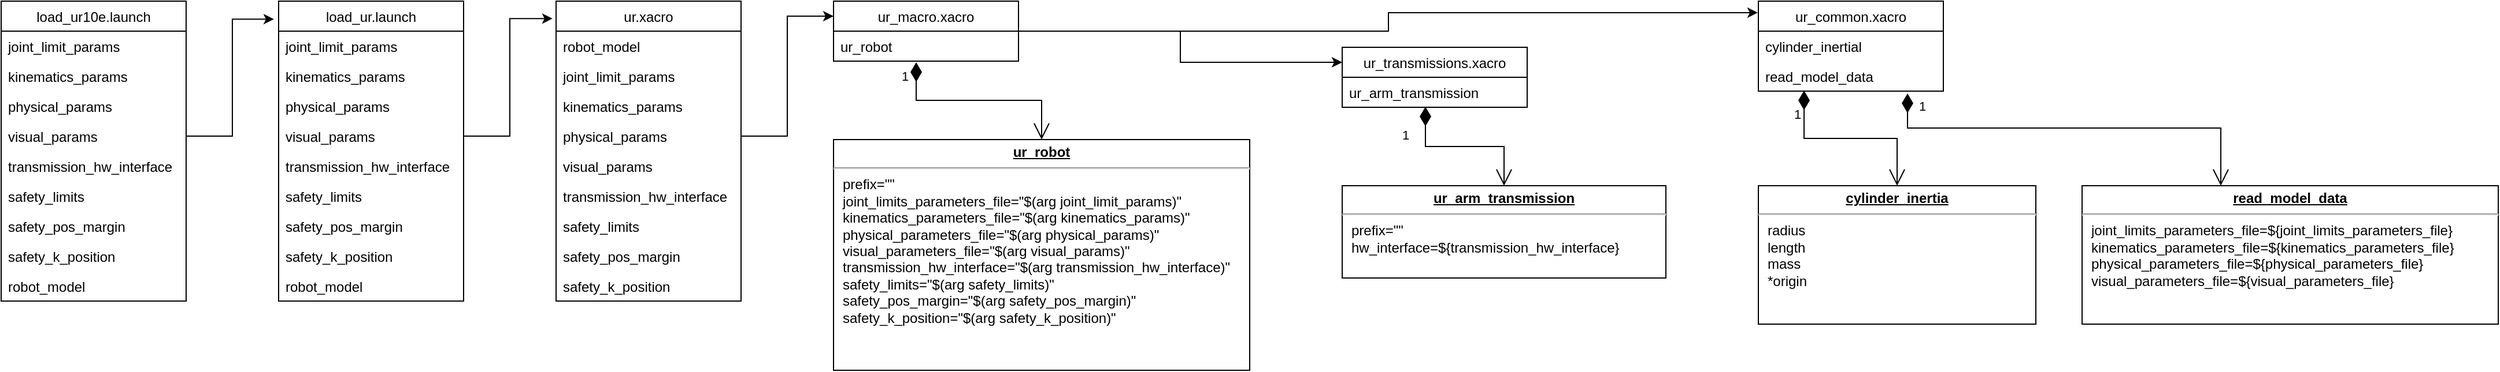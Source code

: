 <mxfile version="15.8.7" type="device"><diagram id="FghyWusKuTF-I8JB6U2O" name="Page-1"><mxGraphModel dx="1038" dy="737" grid="1" gridSize="10" guides="1" tooltips="1" connect="1" arrows="1" fold="1" page="1" pageScale="1" pageWidth="1169" pageHeight="827" math="0" shadow="0"><root><mxCell id="0"/><mxCell id="1" parent="0"/><mxCell id="cJe6y3P10iSC4yOPeA2D-1" value="load_ur10e.launch" style="swimlane;fontStyle=0;childLayout=stackLayout;horizontal=1;startSize=26;fillColor=none;horizontalStack=0;resizeParent=1;resizeParentMax=0;resizeLast=0;collapsible=1;marginBottom=0;" vertex="1" parent="1"><mxGeometry x="40" y="40" width="160" height="260" as="geometry"/></mxCell><mxCell id="cJe6y3P10iSC4yOPeA2D-2" value="joint_limit_params" style="text;strokeColor=none;fillColor=none;align=left;verticalAlign=top;spacingLeft=4;spacingRight=4;overflow=hidden;rotatable=0;points=[[0,0.5],[1,0.5]];portConstraint=eastwest;" vertex="1" parent="cJe6y3P10iSC4yOPeA2D-1"><mxGeometry y="26" width="160" height="26" as="geometry"/></mxCell><mxCell id="cJe6y3P10iSC4yOPeA2D-3" value="kinematics_params" style="text;strokeColor=none;fillColor=none;align=left;verticalAlign=top;spacingLeft=4;spacingRight=4;overflow=hidden;rotatable=0;points=[[0,0.5],[1,0.5]];portConstraint=eastwest;" vertex="1" parent="cJe6y3P10iSC4yOPeA2D-1"><mxGeometry y="52" width="160" height="26" as="geometry"/></mxCell><mxCell id="cJe6y3P10iSC4yOPeA2D-4" value="physical_params" style="text;strokeColor=none;fillColor=none;align=left;verticalAlign=top;spacingLeft=4;spacingRight=4;overflow=hidden;rotatable=0;points=[[0,0.5],[1,0.5]];portConstraint=eastwest;" vertex="1" parent="cJe6y3P10iSC4yOPeA2D-1"><mxGeometry y="78" width="160" height="26" as="geometry"/></mxCell><mxCell id="cJe6y3P10iSC4yOPeA2D-5" value="visual_params" style="text;strokeColor=none;fillColor=none;align=left;verticalAlign=top;spacingLeft=4;spacingRight=4;overflow=hidden;rotatable=0;points=[[0,0.5],[1,0.5]];portConstraint=eastwest;" vertex="1" parent="cJe6y3P10iSC4yOPeA2D-1"><mxGeometry y="104" width="160" height="26" as="geometry"/></mxCell><mxCell id="cJe6y3P10iSC4yOPeA2D-6" value="transmission_hw_interface" style="text;strokeColor=none;fillColor=none;align=left;verticalAlign=top;spacingLeft=4;spacingRight=4;overflow=hidden;rotatable=0;points=[[0,0.5],[1,0.5]];portConstraint=eastwest;" vertex="1" parent="cJe6y3P10iSC4yOPeA2D-1"><mxGeometry y="130" width="160" height="26" as="geometry"/></mxCell><mxCell id="cJe6y3P10iSC4yOPeA2D-7" value="safety_limits" style="text;strokeColor=none;fillColor=none;align=left;verticalAlign=top;spacingLeft=4;spacingRight=4;overflow=hidden;rotatable=0;points=[[0,0.5],[1,0.5]];portConstraint=eastwest;" vertex="1" parent="cJe6y3P10iSC4yOPeA2D-1"><mxGeometry y="156" width="160" height="26" as="geometry"/></mxCell><mxCell id="cJe6y3P10iSC4yOPeA2D-8" value="safety_pos_margin" style="text;strokeColor=none;fillColor=none;align=left;verticalAlign=top;spacingLeft=4;spacingRight=4;overflow=hidden;rotatable=0;points=[[0,0.5],[1,0.5]];portConstraint=eastwest;" vertex="1" parent="cJe6y3P10iSC4yOPeA2D-1"><mxGeometry y="182" width="160" height="26" as="geometry"/></mxCell><mxCell id="cJe6y3P10iSC4yOPeA2D-9" value="safety_k_position" style="text;strokeColor=none;fillColor=none;align=left;verticalAlign=top;spacingLeft=4;spacingRight=4;overflow=hidden;rotatable=0;points=[[0,0.5],[1,0.5]];portConstraint=eastwest;" vertex="1" parent="cJe6y3P10iSC4yOPeA2D-1"><mxGeometry y="208" width="160" height="26" as="geometry"/></mxCell><mxCell id="cJe6y3P10iSC4yOPeA2D-10" value="robot_model" style="text;strokeColor=none;fillColor=none;align=left;verticalAlign=top;spacingLeft=4;spacingRight=4;overflow=hidden;rotatable=0;points=[[0,0.5],[1,0.5]];portConstraint=eastwest;" vertex="1" parent="cJe6y3P10iSC4yOPeA2D-1"><mxGeometry y="234" width="160" height="26" as="geometry"/></mxCell><mxCell id="cJe6y3P10iSC4yOPeA2D-11" value="load_ur.launch" style="swimlane;fontStyle=0;childLayout=stackLayout;horizontal=1;startSize=26;fillColor=none;horizontalStack=0;resizeParent=1;resizeParentMax=0;resizeLast=0;collapsible=1;marginBottom=0;" vertex="1" parent="1"><mxGeometry x="280" y="40" width="160" height="260" as="geometry"/></mxCell><mxCell id="cJe6y3P10iSC4yOPeA2D-12" value="joint_limit_params" style="text;strokeColor=none;fillColor=none;align=left;verticalAlign=top;spacingLeft=4;spacingRight=4;overflow=hidden;rotatable=0;points=[[0,0.5],[1,0.5]];portConstraint=eastwest;" vertex="1" parent="cJe6y3P10iSC4yOPeA2D-11"><mxGeometry y="26" width="160" height="26" as="geometry"/></mxCell><mxCell id="cJe6y3P10iSC4yOPeA2D-13" value="kinematics_params" style="text;strokeColor=none;fillColor=none;align=left;verticalAlign=top;spacingLeft=4;spacingRight=4;overflow=hidden;rotatable=0;points=[[0,0.5],[1,0.5]];portConstraint=eastwest;" vertex="1" parent="cJe6y3P10iSC4yOPeA2D-11"><mxGeometry y="52" width="160" height="26" as="geometry"/></mxCell><mxCell id="cJe6y3P10iSC4yOPeA2D-14" value="physical_params" style="text;strokeColor=none;fillColor=none;align=left;verticalAlign=top;spacingLeft=4;spacingRight=4;overflow=hidden;rotatable=0;points=[[0,0.5],[1,0.5]];portConstraint=eastwest;" vertex="1" parent="cJe6y3P10iSC4yOPeA2D-11"><mxGeometry y="78" width="160" height="26" as="geometry"/></mxCell><mxCell id="cJe6y3P10iSC4yOPeA2D-15" value="visual_params" style="text;strokeColor=none;fillColor=none;align=left;verticalAlign=top;spacingLeft=4;spacingRight=4;overflow=hidden;rotatable=0;points=[[0,0.5],[1,0.5]];portConstraint=eastwest;" vertex="1" parent="cJe6y3P10iSC4yOPeA2D-11"><mxGeometry y="104" width="160" height="26" as="geometry"/></mxCell><mxCell id="cJe6y3P10iSC4yOPeA2D-16" value="transmission_hw_interface" style="text;strokeColor=none;fillColor=none;align=left;verticalAlign=top;spacingLeft=4;spacingRight=4;overflow=hidden;rotatable=0;points=[[0,0.5],[1,0.5]];portConstraint=eastwest;" vertex="1" parent="cJe6y3P10iSC4yOPeA2D-11"><mxGeometry y="130" width="160" height="26" as="geometry"/></mxCell><mxCell id="cJe6y3P10iSC4yOPeA2D-17" value="safety_limits" style="text;strokeColor=none;fillColor=none;align=left;verticalAlign=top;spacingLeft=4;spacingRight=4;overflow=hidden;rotatable=0;points=[[0,0.5],[1,0.5]];portConstraint=eastwest;" vertex="1" parent="cJe6y3P10iSC4yOPeA2D-11"><mxGeometry y="156" width="160" height="26" as="geometry"/></mxCell><mxCell id="cJe6y3P10iSC4yOPeA2D-18" value="safety_pos_margin" style="text;strokeColor=none;fillColor=none;align=left;verticalAlign=top;spacingLeft=4;spacingRight=4;overflow=hidden;rotatable=0;points=[[0,0.5],[1,0.5]];portConstraint=eastwest;" vertex="1" parent="cJe6y3P10iSC4yOPeA2D-11"><mxGeometry y="182" width="160" height="26" as="geometry"/></mxCell><mxCell id="cJe6y3P10iSC4yOPeA2D-19" value="safety_k_position" style="text;strokeColor=none;fillColor=none;align=left;verticalAlign=top;spacingLeft=4;spacingRight=4;overflow=hidden;rotatable=0;points=[[0,0.5],[1,0.5]];portConstraint=eastwest;" vertex="1" parent="cJe6y3P10iSC4yOPeA2D-11"><mxGeometry y="208" width="160" height="26" as="geometry"/></mxCell><mxCell id="cJe6y3P10iSC4yOPeA2D-20" value="robot_model" style="text;strokeColor=none;fillColor=none;align=left;verticalAlign=top;spacingLeft=4;spacingRight=4;overflow=hidden;rotatable=0;points=[[0,0.5],[1,0.5]];portConstraint=eastwest;" vertex="1" parent="cJe6y3P10iSC4yOPeA2D-11"><mxGeometry y="234" width="160" height="26" as="geometry"/></mxCell><mxCell id="cJe6y3P10iSC4yOPeA2D-22" value="ur.xacro" style="swimlane;fontStyle=0;childLayout=stackLayout;horizontal=1;startSize=26;fillColor=none;horizontalStack=0;resizeParent=1;resizeParentMax=0;resizeLast=0;collapsible=1;marginBottom=0;" vertex="1" parent="1"><mxGeometry x="520" y="40" width="160" height="260" as="geometry"/></mxCell><mxCell id="cJe6y3P10iSC4yOPeA2D-23" value="robot_model" style="text;strokeColor=none;fillColor=none;align=left;verticalAlign=top;spacingLeft=4;spacingRight=4;overflow=hidden;rotatable=0;points=[[0,0.5],[1,0.5]];portConstraint=eastwest;" vertex="1" parent="cJe6y3P10iSC4yOPeA2D-22"><mxGeometry y="26" width="160" height="26" as="geometry"/></mxCell><mxCell id="cJe6y3P10iSC4yOPeA2D-24" value="joint_limit_params" style="text;strokeColor=none;fillColor=none;align=left;verticalAlign=top;spacingLeft=4;spacingRight=4;overflow=hidden;rotatable=0;points=[[0,0.5],[1,0.5]];portConstraint=eastwest;" vertex="1" parent="cJe6y3P10iSC4yOPeA2D-22"><mxGeometry y="52" width="160" height="26" as="geometry"/></mxCell><mxCell id="cJe6y3P10iSC4yOPeA2D-25" value="kinematics_params" style="text;strokeColor=none;fillColor=none;align=left;verticalAlign=top;spacingLeft=4;spacingRight=4;overflow=hidden;rotatable=0;points=[[0,0.5],[1,0.5]];portConstraint=eastwest;" vertex="1" parent="cJe6y3P10iSC4yOPeA2D-22"><mxGeometry y="78" width="160" height="26" as="geometry"/></mxCell><mxCell id="cJe6y3P10iSC4yOPeA2D-26" value="physical_params" style="text;strokeColor=none;fillColor=none;align=left;verticalAlign=top;spacingLeft=4;spacingRight=4;overflow=hidden;rotatable=0;points=[[0,0.5],[1,0.5]];portConstraint=eastwest;" vertex="1" parent="cJe6y3P10iSC4yOPeA2D-22"><mxGeometry y="104" width="160" height="26" as="geometry"/></mxCell><mxCell id="cJe6y3P10iSC4yOPeA2D-27" value="visual_params" style="text;strokeColor=none;fillColor=none;align=left;verticalAlign=top;spacingLeft=4;spacingRight=4;overflow=hidden;rotatable=0;points=[[0,0.5],[1,0.5]];portConstraint=eastwest;" vertex="1" parent="cJe6y3P10iSC4yOPeA2D-22"><mxGeometry y="130" width="160" height="26" as="geometry"/></mxCell><mxCell id="cJe6y3P10iSC4yOPeA2D-28" value="transmission_hw_interface" style="text;strokeColor=none;fillColor=none;align=left;verticalAlign=top;spacingLeft=4;spacingRight=4;overflow=hidden;rotatable=0;points=[[0,0.5],[1,0.5]];portConstraint=eastwest;" vertex="1" parent="cJe6y3P10iSC4yOPeA2D-22"><mxGeometry y="156" width="160" height="26" as="geometry"/></mxCell><mxCell id="cJe6y3P10iSC4yOPeA2D-29" value="safety_limits" style="text;strokeColor=none;fillColor=none;align=left;verticalAlign=top;spacingLeft=4;spacingRight=4;overflow=hidden;rotatable=0;points=[[0,0.5],[1,0.5]];portConstraint=eastwest;" vertex="1" parent="cJe6y3P10iSC4yOPeA2D-22"><mxGeometry y="182" width="160" height="26" as="geometry"/></mxCell><mxCell id="cJe6y3P10iSC4yOPeA2D-30" value="safety_pos_margin" style="text;strokeColor=none;fillColor=none;align=left;verticalAlign=top;spacingLeft=4;spacingRight=4;overflow=hidden;rotatable=0;points=[[0,0.5],[1,0.5]];portConstraint=eastwest;" vertex="1" parent="cJe6y3P10iSC4yOPeA2D-22"><mxGeometry y="208" width="160" height="26" as="geometry"/></mxCell><mxCell id="cJe6y3P10iSC4yOPeA2D-31" value="safety_k_position" style="text;strokeColor=none;fillColor=none;align=left;verticalAlign=top;spacingLeft=4;spacingRight=4;overflow=hidden;rotatable=0;points=[[0,0.5],[1,0.5]];portConstraint=eastwest;" vertex="1" parent="cJe6y3P10iSC4yOPeA2D-22"><mxGeometry y="234" width="160" height="26" as="geometry"/></mxCell><mxCell id="cJe6y3P10iSC4yOPeA2D-61" style="edgeStyle=orthogonalEdgeStyle;rounded=0;orthogonalLoop=1;jettySize=auto;html=1;entryX=0;entryY=0.25;entryDx=0;entryDy=0;" edge="1" parent="1" source="cJe6y3P10iSC4yOPeA2D-34" target="cJe6y3P10iSC4yOPeA2D-52"><mxGeometry relative="1" as="geometry"/></mxCell><mxCell id="cJe6y3P10iSC4yOPeA2D-62" style="edgeStyle=orthogonalEdgeStyle;rounded=0;orthogonalLoop=1;jettySize=auto;html=1;entryX=-0.003;entryY=0.128;entryDx=0;entryDy=0;entryPerimeter=0;" edge="1" parent="1" source="cJe6y3P10iSC4yOPeA2D-34" target="cJe6y3P10iSC4yOPeA2D-54"><mxGeometry relative="1" as="geometry"/></mxCell><mxCell id="cJe6y3P10iSC4yOPeA2D-34" value="ur_macro.xacro" style="swimlane;fontStyle=0;childLayout=stackLayout;horizontal=1;startSize=26;fillColor=none;horizontalStack=0;resizeParent=1;resizeParentMax=0;resizeLast=0;collapsible=1;marginBottom=0;" vertex="1" parent="1"><mxGeometry x="760" y="40" width="160" height="52" as="geometry"/></mxCell><mxCell id="cJe6y3P10iSC4yOPeA2D-35" value="ur_robot" style="text;strokeColor=none;fillColor=none;align=left;verticalAlign=top;spacingLeft=4;spacingRight=4;overflow=hidden;rotatable=0;points=[[0,0.5],[1,0.5]];portConstraint=eastwest;" vertex="1" parent="cJe6y3P10iSC4yOPeA2D-34"><mxGeometry y="26" width="160" height="26" as="geometry"/></mxCell><mxCell id="cJe6y3P10iSC4yOPeA2D-44" value="&lt;p style=&quot;margin: 0px ; margin-top: 4px ; text-align: center ; text-decoration: underline&quot;&gt;&lt;b&gt;ur_robot&lt;/b&gt;&lt;/p&gt;&lt;hr&gt;&lt;p style=&quot;margin: 0px ; margin-left: 8px&quot;&gt;prefix=&quot;&quot;&lt;br&gt;joint_limits_parameters_file=&quot;$(arg joint_limit_params)&quot;&lt;br&gt;kinematics_parameters_file=&quot;$(arg kinematics_params)&quot;&lt;/p&gt;&lt;p style=&quot;margin: 0px ; margin-left: 8px&quot;&gt;physical_parameters_file=&quot;$(arg physical_params)&quot;&lt;br&gt;&lt;/p&gt;&lt;p style=&quot;margin: 0px ; margin-left: 8px&quot;&gt;visual_parameters_file=&quot;$(arg visual_params)&quot;&lt;br&gt;&lt;/p&gt;&lt;p style=&quot;margin: 0px ; margin-left: 8px&quot;&gt;transmission_hw_interface=&quot;$(arg transmission_hw_interface)&quot;&lt;br&gt;&lt;/p&gt;&lt;p style=&quot;margin: 0px ; margin-left: 8px&quot;&gt;safety_limits=&quot;$(arg safety_limits)&quot;&lt;br&gt;&lt;/p&gt;&lt;p style=&quot;margin: 0px ; margin-left: 8px&quot;&gt;safety_pos_margin=&quot;$(arg safety_pos_margin)&quot;&lt;br&gt;&lt;/p&gt;&lt;p style=&quot;margin: 0px ; margin-left: 8px&quot;&gt;safety_k_position=&quot;$(arg safety_k_position)&quot;&lt;br&gt;&lt;/p&gt;" style="verticalAlign=top;align=left;overflow=fill;fontSize=12;fontFamily=Helvetica;html=1;" vertex="1" parent="1"><mxGeometry x="760" y="160" width="360" height="200" as="geometry"/></mxCell><mxCell id="cJe6y3P10iSC4yOPeA2D-47" style="edgeStyle=orthogonalEdgeStyle;rounded=0;orthogonalLoop=1;jettySize=auto;html=1;entryX=-0.019;entryY=0.058;entryDx=0;entryDy=0;entryPerimeter=0;" edge="1" parent="1" source="cJe6y3P10iSC4yOPeA2D-15" target="cJe6y3P10iSC4yOPeA2D-22"><mxGeometry relative="1" as="geometry"/></mxCell><mxCell id="cJe6y3P10iSC4yOPeA2D-48" style="edgeStyle=orthogonalEdgeStyle;rounded=0;orthogonalLoop=1;jettySize=auto;html=1;entryX=-0.025;entryY=0.06;entryDx=0;entryDy=0;entryPerimeter=0;" edge="1" parent="1" source="cJe6y3P10iSC4yOPeA2D-5" target="cJe6y3P10iSC4yOPeA2D-11"><mxGeometry relative="1" as="geometry"/></mxCell><mxCell id="cJe6y3P10iSC4yOPeA2D-49" style="edgeStyle=orthogonalEdgeStyle;rounded=0;orthogonalLoop=1;jettySize=auto;html=1;exitX=1;exitY=0.5;exitDx=0;exitDy=0;entryX=0;entryY=0.25;entryDx=0;entryDy=0;" edge="1" parent="1" source="cJe6y3P10iSC4yOPeA2D-26" target="cJe6y3P10iSC4yOPeA2D-34"><mxGeometry relative="1" as="geometry"/></mxCell><mxCell id="cJe6y3P10iSC4yOPeA2D-51" value="1" style="endArrow=open;html=1;endSize=12;startArrow=diamondThin;startSize=14;startFill=1;edgeStyle=orthogonalEdgeStyle;align=left;verticalAlign=bottom;rounded=0;exitX=0.447;exitY=1.038;exitDx=0;exitDy=0;exitPerimeter=0;entryX=0.5;entryY=0;entryDx=0;entryDy=0;" edge="1" parent="1" source="cJe6y3P10iSC4yOPeA2D-35" target="cJe6y3P10iSC4yOPeA2D-44"><mxGeometry x="-0.753" y="-15" relative="1" as="geometry"><mxPoint x="760" y="180" as="sourcePoint"/><mxPoint x="920" y="180" as="targetPoint"/><mxPoint as="offset"/></mxGeometry></mxCell><mxCell id="cJe6y3P10iSC4yOPeA2D-52" value="ur_transmissions.xacro" style="swimlane;fontStyle=0;childLayout=stackLayout;horizontal=1;startSize=26;fillColor=none;horizontalStack=0;resizeParent=1;resizeParentMax=0;resizeLast=0;collapsible=1;marginBottom=0;" vertex="1" parent="1"><mxGeometry x="1200" y="80" width="160" height="52" as="geometry"/></mxCell><mxCell id="cJe6y3P10iSC4yOPeA2D-53" value="ur_arm_transmission" style="text;strokeColor=none;fillColor=none;align=left;verticalAlign=top;spacingLeft=4;spacingRight=4;overflow=hidden;rotatable=0;points=[[0,0.5],[1,0.5]];portConstraint=eastwest;" vertex="1" parent="cJe6y3P10iSC4yOPeA2D-52"><mxGeometry y="26" width="160" height="26" as="geometry"/></mxCell><mxCell id="cJe6y3P10iSC4yOPeA2D-54" value="ur_common.xacro" style="swimlane;fontStyle=0;childLayout=stackLayout;horizontal=1;startSize=26;fillColor=none;horizontalStack=0;resizeParent=1;resizeParentMax=0;resizeLast=0;collapsible=1;marginBottom=0;" vertex="1" parent="1"><mxGeometry x="1560" y="40" width="160" height="78" as="geometry"/></mxCell><mxCell id="cJe6y3P10iSC4yOPeA2D-55" value="cylinder_inertial" style="text;strokeColor=none;fillColor=none;align=left;verticalAlign=top;spacingLeft=4;spacingRight=4;overflow=hidden;rotatable=0;points=[[0,0.5],[1,0.5]];portConstraint=eastwest;" vertex="1" parent="cJe6y3P10iSC4yOPeA2D-54"><mxGeometry y="26" width="160" height="26" as="geometry"/></mxCell><mxCell id="cJe6y3P10iSC4yOPeA2D-59" value="read_model_data" style="text;strokeColor=none;fillColor=none;align=left;verticalAlign=top;spacingLeft=4;spacingRight=4;overflow=hidden;rotatable=0;points=[[0,0.5],[1,0.5]];portConstraint=eastwest;" vertex="1" parent="cJe6y3P10iSC4yOPeA2D-54"><mxGeometry y="52" width="160" height="26" as="geometry"/></mxCell><mxCell id="cJe6y3P10iSC4yOPeA2D-56" value="&lt;p style=&quot;margin: 0px ; margin-top: 4px ; text-align: center ; text-decoration: underline&quot;&gt;&lt;b&gt;ur_arm_transmission&lt;/b&gt;&lt;/p&gt;&lt;hr&gt;&lt;p style=&quot;margin: 0px ; margin-left: 8px&quot;&gt;prefix=&quot;&quot;&lt;/p&gt;&lt;p style=&quot;margin: 0px ; margin-left: 8px&quot;&gt;hw_interface=${transmission_hw_interface}&lt;br&gt;&lt;/p&gt;" style="verticalAlign=top;align=left;overflow=fill;fontSize=12;fontFamily=Helvetica;html=1;" vertex="1" parent="1"><mxGeometry x="1200" y="200" width="280" height="80" as="geometry"/></mxCell><mxCell id="cJe6y3P10iSC4yOPeA2D-57" value="1" style="endArrow=open;html=1;endSize=12;startArrow=diamondThin;startSize=14;startFill=1;edgeStyle=orthogonalEdgeStyle;align=left;verticalAlign=bottom;rounded=0;exitX=0.45;exitY=0.981;exitDx=0;exitDy=0;exitPerimeter=0;" edge="1" parent="1" source="cJe6y3P10iSC4yOPeA2D-53" target="cJe6y3P10iSC4yOPeA2D-56"><mxGeometry x="-0.516" y="-22" relative="1" as="geometry"><mxPoint x="1030" y="310" as="sourcePoint"/><mxPoint x="1190" y="310" as="targetPoint"/><mxPoint as="offset"/></mxGeometry></mxCell><mxCell id="cJe6y3P10iSC4yOPeA2D-58" value="&lt;p style=&quot;margin: 0px ; margin-top: 4px ; text-align: center ; text-decoration: underline&quot;&gt;&lt;b&gt;cylinder_inertia&lt;/b&gt;&lt;/p&gt;&lt;hr&gt;&lt;p style=&quot;margin: 0px ; margin-left: 8px&quot;&gt;radius&lt;/p&gt;&lt;p style=&quot;margin: 0px ; margin-left: 8px&quot;&gt;length&lt;br&gt;&lt;/p&gt;&lt;p style=&quot;margin: 0px ; margin-left: 8px&quot;&gt;mass&lt;br&gt;&lt;/p&gt;&lt;p style=&quot;margin: 0px ; margin-left: 8px&quot;&gt;*origin&lt;br&gt;&lt;/p&gt;" style="verticalAlign=top;align=left;overflow=fill;fontSize=12;fontFamily=Helvetica;html=1;" vertex="1" parent="1"><mxGeometry x="1560" y="200" width="240" height="120" as="geometry"/></mxCell><mxCell id="cJe6y3P10iSC4yOPeA2D-60" value="1" style="endArrow=open;html=1;endSize=12;startArrow=diamondThin;startSize=14;startFill=1;edgeStyle=orthogonalEdgeStyle;align=left;verticalAlign=bottom;rounded=0;exitX=0.247;exitY=0.981;exitDx=0;exitDy=0;exitPerimeter=0;" edge="1" parent="1" source="cJe6y3P10iSC4yOPeA2D-59" target="cJe6y3P10iSC4yOPeA2D-58"><mxGeometry x="-0.642" y="-11" relative="1" as="geometry"><mxPoint x="1070" y="450" as="sourcePoint"/><mxPoint x="1230" y="450" as="targetPoint"/><mxPoint as="offset"/></mxGeometry></mxCell><mxCell id="cJe6y3P10iSC4yOPeA2D-63" value="&lt;p style=&quot;margin: 0px ; margin-top: 4px ; text-align: center ; text-decoration: underline&quot;&gt;&lt;b&gt;read_model_data&lt;/b&gt;&lt;/p&gt;&lt;hr&gt;&lt;p style=&quot;margin: 0px ; margin-left: 8px&quot;&gt;joint_limits_parameters_file=${joint_limits_parameters_file}&lt;/p&gt;&lt;p style=&quot;margin: 0px ; margin-left: 8px&quot;&gt;kinematics_parameters_file=${kinematics_parameters_file}&lt;br&gt;&lt;/p&gt;&lt;p style=&quot;margin: 0px ; margin-left: 8px&quot;&gt;physical_parameters_file=${physical_parameters_file}&lt;br&gt;&lt;/p&gt;&lt;p style=&quot;margin: 0px ; margin-left: 8px&quot;&gt;visual_parameters_file=${visual_parameters_file}&lt;br&gt;&lt;/p&gt;" style="verticalAlign=top;align=left;overflow=fill;fontSize=12;fontFamily=Helvetica;html=1;" vertex="1" parent="1"><mxGeometry x="1840" y="200" width="360" height="120" as="geometry"/></mxCell><mxCell id="cJe6y3P10iSC4yOPeA2D-64" value="1" style="endArrow=open;html=1;endSize=12;startArrow=diamondThin;startSize=14;startFill=1;edgeStyle=orthogonalEdgeStyle;align=left;verticalAlign=bottom;rounded=0;" edge="1" parent="1" target="cJe6y3P10iSC4yOPeA2D-63"><mxGeometry x="-0.784" y="10" relative="1" as="geometry"><mxPoint x="1689" y="120" as="sourcePoint"/><mxPoint x="1670" y="470" as="targetPoint"/><Array as="points"><mxPoint x="1689" y="150"/><mxPoint x="1960" y="150"/></Array><mxPoint as="offset"/></mxGeometry></mxCell></root></mxGraphModel></diagram></mxfile>